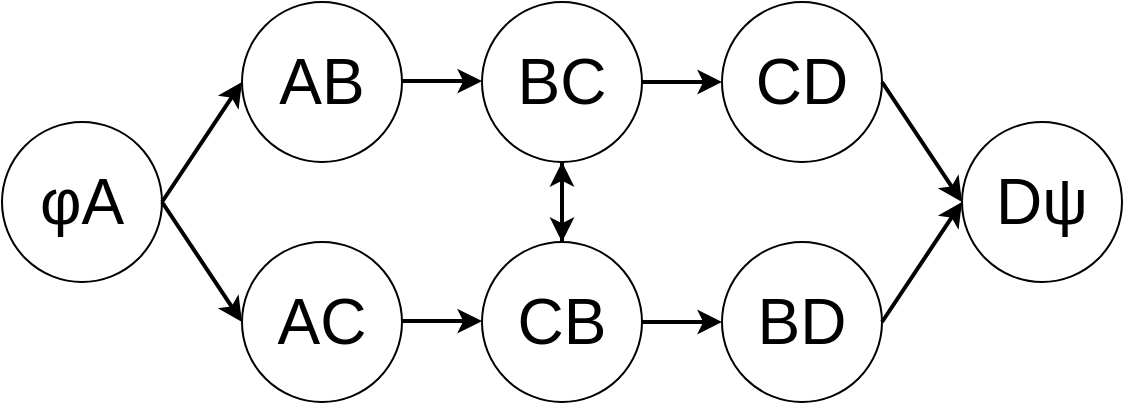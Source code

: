 <mxfile version="23.0.2" type="github">
  <diagram name="Seite-1" id="wMKNM-qJx0kBo3puydM7">
    <mxGraphModel dx="955" dy="489" grid="1" gridSize="10" guides="1" tooltips="1" connect="1" arrows="1" fold="1" page="1" pageScale="1" pageWidth="1169" pageHeight="827" math="0" shadow="0">
      <root>
        <mxCell id="0" />
        <mxCell id="1" parent="0" />
        <mxCell id="PqYT5boAZ4ezTGg38J-E-1" value="&lt;font size=&quot;1&quot;&gt;&lt;span dir=&quot;ltr&quot; role=&quot;presentation&quot; style=&quot;left: 476.237px; top: 403.658px; font-family: sans-serif; transform: scaleX(1.051); font-size: 32px;&quot;&gt;φ&lt;/span&gt;&lt;/font&gt;A" style="ellipse;whiteSpace=wrap;html=1;aspect=fixed;fontSize=32;" vertex="1" parent="1">
          <mxGeometry x="40" y="100" width="80" height="80" as="geometry" />
        </mxCell>
        <mxCell id="PqYT5boAZ4ezTGg38J-E-2" value="CD" style="ellipse;whiteSpace=wrap;html=1;aspect=fixed;fontSize=32;" vertex="1" parent="1">
          <mxGeometry x="400" y="40" width="80" height="80" as="geometry" />
        </mxCell>
        <mxCell id="PqYT5boAZ4ezTGg38J-E-3" value="CB" style="ellipse;whiteSpace=wrap;html=1;aspect=fixed;fontSize=32;" vertex="1" parent="1">
          <mxGeometry x="280" y="160" width="80" height="80" as="geometry" />
        </mxCell>
        <mxCell id="PqYT5boAZ4ezTGg38J-E-4" value="BC" style="ellipse;whiteSpace=wrap;html=1;aspect=fixed;fontSize=32;" vertex="1" parent="1">
          <mxGeometry x="280" y="40" width="80" height="80" as="geometry" />
        </mxCell>
        <mxCell id="PqYT5boAZ4ezTGg38J-E-5" value="" style="endArrow=classic;html=1;rounded=0;curved=1;strokeWidth=2;exitX=1;exitY=0.5;exitDx=0;exitDy=0;entryX=0;entryY=0.5;entryDx=0;entryDy=0;" edge="1" parent="1" source="PqYT5boAZ4ezTGg38J-E-1">
          <mxGeometry width="50" height="50" relative="1" as="geometry">
            <mxPoint x="90" y="340" as="sourcePoint" />
            <mxPoint x="160" y="200" as="targetPoint" />
          </mxGeometry>
        </mxCell>
        <mxCell id="PqYT5boAZ4ezTGg38J-E-6" value="" style="endArrow=classic;html=1;rounded=0;curved=1;exitX=1;exitY=0.5;exitDx=0;exitDy=0;strokeWidth=2;entryX=0;entryY=0.5;entryDx=0;entryDy=0;" edge="1" parent="1" source="PqYT5boAZ4ezTGg38J-E-1">
          <mxGeometry width="50" height="50" relative="1" as="geometry">
            <mxPoint x="350" y="220" as="sourcePoint" />
            <mxPoint x="160" y="80" as="targetPoint" />
          </mxGeometry>
        </mxCell>
        <mxCell id="PqYT5boAZ4ezTGg38J-E-7" value="" style="endArrow=classic;html=1;rounded=0;curved=1;exitX=1;exitY=0.5;exitDx=0;exitDy=0;strokeWidth=2;entryX=0;entryY=0.5;entryDx=0;entryDy=0;" edge="1" parent="1" source="PqYT5boAZ4ezTGg38J-E-3" target="PqYT5boAZ4ezTGg38J-E-11">
          <mxGeometry width="50" height="50" relative="1" as="geometry">
            <mxPoint x="470" y="220" as="sourcePoint" />
            <mxPoint x="430" y="230" as="targetPoint" />
          </mxGeometry>
        </mxCell>
        <mxCell id="PqYT5boAZ4ezTGg38J-E-8" value="" style="endArrow=classic;html=1;rounded=0;curved=1;exitX=1;exitY=0.5;exitDx=0;exitDy=0;strokeWidth=2;entryX=0;entryY=0.5;entryDx=0;entryDy=0;" edge="1" parent="1" source="PqYT5boAZ4ezTGg38J-E-4" target="PqYT5boAZ4ezTGg38J-E-2">
          <mxGeometry width="50" height="50" relative="1" as="geometry">
            <mxPoint x="470" y="220" as="sourcePoint" />
            <mxPoint x="530" y="330" as="targetPoint" />
          </mxGeometry>
        </mxCell>
        <mxCell id="PqYT5boAZ4ezTGg38J-E-9" value="" style="endArrow=classic;html=1;rounded=0;curved=1;exitX=0.5;exitY=1;exitDx=0;exitDy=0;strokeWidth=2;entryX=0.5;entryY=0;entryDx=0;entryDy=0;" edge="1" parent="1" source="PqYT5boAZ4ezTGg38J-E-4" target="PqYT5boAZ4ezTGg38J-E-3">
          <mxGeometry width="50" height="50" relative="1" as="geometry">
            <mxPoint x="470" y="220" as="sourcePoint" />
            <mxPoint x="530" y="330" as="targetPoint" />
          </mxGeometry>
        </mxCell>
        <mxCell id="PqYT5boAZ4ezTGg38J-E-10" value="" style="endArrow=classic;html=1;rounded=0;curved=1;exitX=0.5;exitY=0;exitDx=0;exitDy=0;strokeWidth=2;entryX=0.5;entryY=1;entryDx=0;entryDy=0;" edge="1" parent="1" source="PqYT5boAZ4ezTGg38J-E-3" target="PqYT5boAZ4ezTGg38J-E-4">
          <mxGeometry width="50" height="50" relative="1" as="geometry">
            <mxPoint x="470" y="220" as="sourcePoint" />
            <mxPoint x="530" y="330" as="targetPoint" />
          </mxGeometry>
        </mxCell>
        <mxCell id="PqYT5boAZ4ezTGg38J-E-11" value="BD" style="ellipse;whiteSpace=wrap;html=1;aspect=fixed;fontSize=32;" vertex="1" parent="1">
          <mxGeometry x="400" y="160" width="80" height="80" as="geometry" />
        </mxCell>
        <mxCell id="PqYT5boAZ4ezTGg38J-E-12" value="Dψ" style="ellipse;whiteSpace=wrap;html=1;aspect=fixed;fontSize=32;" vertex="1" parent="1">
          <mxGeometry x="520" y="100" width="80" height="80" as="geometry" />
        </mxCell>
        <mxCell id="PqYT5boAZ4ezTGg38J-E-13" value="" style="endArrow=classic;html=1;rounded=0;curved=1;exitX=1;exitY=0.5;exitDx=0;exitDy=0;strokeWidth=2;entryX=0;entryY=0.5;entryDx=0;entryDy=0;" edge="1" parent="1" source="PqYT5boAZ4ezTGg38J-E-11" target="PqYT5boAZ4ezTGg38J-E-12">
          <mxGeometry width="50" height="50" relative="1" as="geometry">
            <mxPoint x="430" y="220" as="sourcePoint" />
            <mxPoint x="490" y="330" as="targetPoint" />
          </mxGeometry>
        </mxCell>
        <mxCell id="PqYT5boAZ4ezTGg38J-E-14" value="" style="endArrow=classic;html=1;rounded=0;curved=1;exitX=1;exitY=0.5;exitDx=0;exitDy=0;strokeWidth=2;entryX=0;entryY=0.5;entryDx=0;entryDy=0;" edge="1" parent="1" source="PqYT5boAZ4ezTGg38J-E-2" target="PqYT5boAZ4ezTGg38J-E-12">
          <mxGeometry width="50" height="50" relative="1" as="geometry">
            <mxPoint x="430" y="220" as="sourcePoint" />
            <mxPoint x="490" y="330" as="targetPoint" />
          </mxGeometry>
        </mxCell>
        <mxCell id="PqYT5boAZ4ezTGg38J-E-15" value="AB" style="ellipse;whiteSpace=wrap;html=1;aspect=fixed;fontSize=32;" vertex="1" parent="1">
          <mxGeometry x="160" y="40" width="80" height="80" as="geometry" />
        </mxCell>
        <mxCell id="PqYT5boAZ4ezTGg38J-E-16" value="AC" style="ellipse;whiteSpace=wrap;html=1;aspect=fixed;fontSize=32;" vertex="1" parent="1">
          <mxGeometry x="160" y="160" width="80" height="80" as="geometry" />
        </mxCell>
        <mxCell id="PqYT5boAZ4ezTGg38J-E-17" value="" style="endArrow=classic;html=1;rounded=0;curved=1;exitX=1;exitY=0.5;exitDx=0;exitDy=0;strokeWidth=2;entryX=0;entryY=0.5;entryDx=0;entryDy=0;" edge="1" parent="1">
          <mxGeometry width="50" height="50" relative="1" as="geometry">
            <mxPoint x="240" y="199.55" as="sourcePoint" />
            <mxPoint x="280" y="199.55" as="targetPoint" />
          </mxGeometry>
        </mxCell>
        <mxCell id="PqYT5boAZ4ezTGg38J-E-18" value="" style="endArrow=classic;html=1;rounded=0;curved=1;exitX=1;exitY=0.5;exitDx=0;exitDy=0;strokeWidth=2;entryX=0;entryY=0.5;entryDx=0;entryDy=0;" edge="1" parent="1">
          <mxGeometry width="50" height="50" relative="1" as="geometry">
            <mxPoint x="240" y="79.55" as="sourcePoint" />
            <mxPoint x="280" y="79.55" as="targetPoint" />
          </mxGeometry>
        </mxCell>
      </root>
    </mxGraphModel>
  </diagram>
</mxfile>
